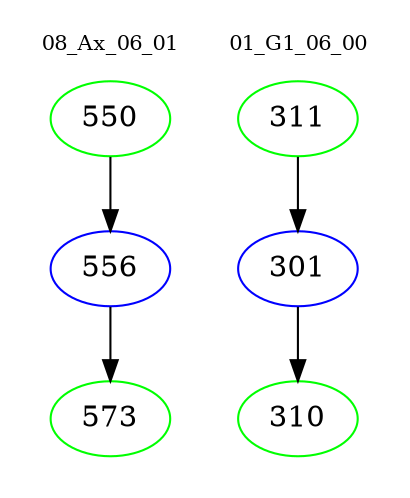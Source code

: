 digraph{
subgraph cluster_0 {
color = white
label = "08_Ax_06_01";
fontsize=10;
T0_550 [label="550", color="green"]
T0_550 -> T0_556 [color="black"]
T0_556 [label="556", color="blue"]
T0_556 -> T0_573 [color="black"]
T0_573 [label="573", color="green"]
}
subgraph cluster_1 {
color = white
label = "01_G1_06_00";
fontsize=10;
T1_311 [label="311", color="green"]
T1_311 -> T1_301 [color="black"]
T1_301 [label="301", color="blue"]
T1_301 -> T1_310 [color="black"]
T1_310 [label="310", color="green"]
}
}

